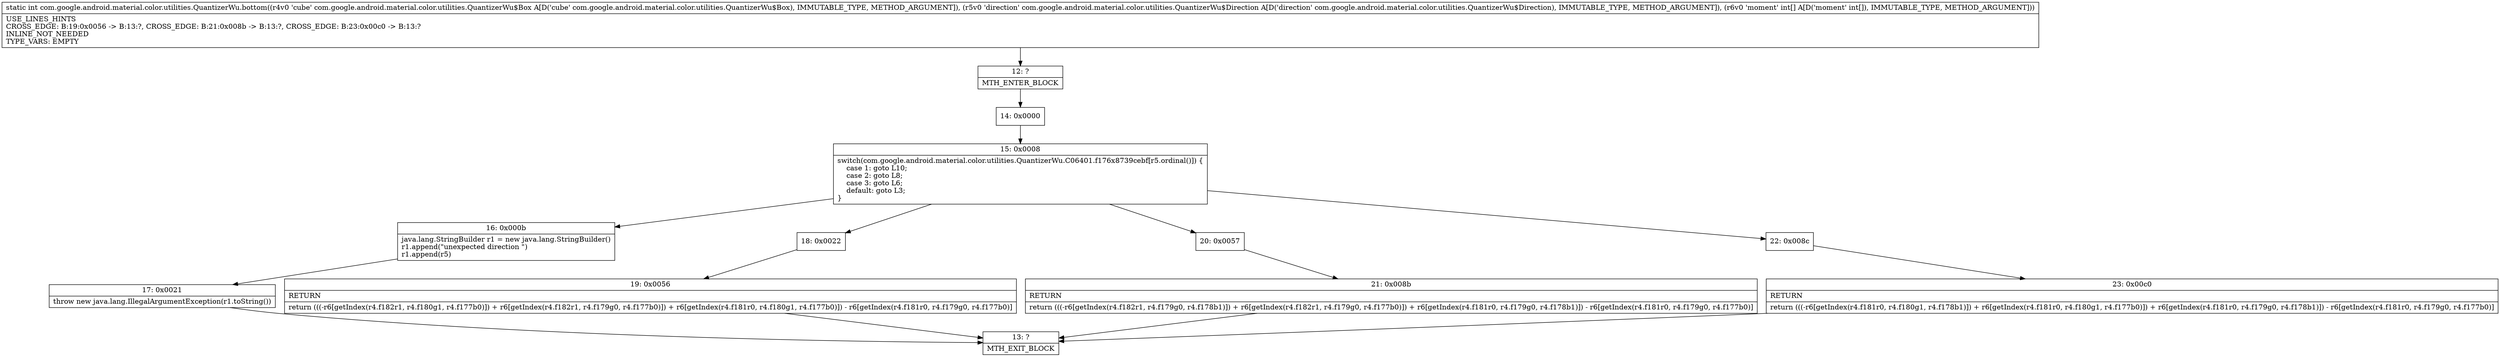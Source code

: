 digraph "CFG forcom.google.android.material.color.utilities.QuantizerWu.bottom(Lcom\/google\/android\/material\/color\/utilities\/QuantizerWu$Box;Lcom\/google\/android\/material\/color\/utilities\/QuantizerWu$Direction;[I)I" {
Node_12 [shape=record,label="{12\:\ ?|MTH_ENTER_BLOCK\l}"];
Node_14 [shape=record,label="{14\:\ 0x0000}"];
Node_15 [shape=record,label="{15\:\ 0x0008|switch(com.google.android.material.color.utilities.QuantizerWu.C06401.f176x8739cebf[r5.ordinal()]) \{\l    case 1: goto L10;\l    case 2: goto L8;\l    case 3: goto L6;\l    default: goto L3;\l\}\l}"];
Node_16 [shape=record,label="{16\:\ 0x000b|java.lang.StringBuilder r1 = new java.lang.StringBuilder()\lr1.append(\"unexpected direction \")\lr1.append(r5)\l}"];
Node_17 [shape=record,label="{17\:\ 0x0021|throw new java.lang.IllegalArgumentException(r1.toString())\l}"];
Node_13 [shape=record,label="{13\:\ ?|MTH_EXIT_BLOCK\l}"];
Node_18 [shape=record,label="{18\:\ 0x0022}"];
Node_19 [shape=record,label="{19\:\ 0x0056|RETURN\l|return (((\-r6[getIndex(r4.f182r1, r4.f180g1, r4.f177b0)]) + r6[getIndex(r4.f182r1, r4.f179g0, r4.f177b0)]) + r6[getIndex(r4.f181r0, r4.f180g1, r4.f177b0)]) \- r6[getIndex(r4.f181r0, r4.f179g0, r4.f177b0)]\l}"];
Node_20 [shape=record,label="{20\:\ 0x0057}"];
Node_21 [shape=record,label="{21\:\ 0x008b|RETURN\l|return (((\-r6[getIndex(r4.f182r1, r4.f179g0, r4.f178b1)]) + r6[getIndex(r4.f182r1, r4.f179g0, r4.f177b0)]) + r6[getIndex(r4.f181r0, r4.f179g0, r4.f178b1)]) \- r6[getIndex(r4.f181r0, r4.f179g0, r4.f177b0)]\l}"];
Node_22 [shape=record,label="{22\:\ 0x008c}"];
Node_23 [shape=record,label="{23\:\ 0x00c0|RETURN\l|return (((\-r6[getIndex(r4.f181r0, r4.f180g1, r4.f178b1)]) + r6[getIndex(r4.f181r0, r4.f180g1, r4.f177b0)]) + r6[getIndex(r4.f181r0, r4.f179g0, r4.f178b1)]) \- r6[getIndex(r4.f181r0, r4.f179g0, r4.f177b0)]\l}"];
MethodNode[shape=record,label="{static int com.google.android.material.color.utilities.QuantizerWu.bottom((r4v0 'cube' com.google.android.material.color.utilities.QuantizerWu$Box A[D('cube' com.google.android.material.color.utilities.QuantizerWu$Box), IMMUTABLE_TYPE, METHOD_ARGUMENT]), (r5v0 'direction' com.google.android.material.color.utilities.QuantizerWu$Direction A[D('direction' com.google.android.material.color.utilities.QuantizerWu$Direction), IMMUTABLE_TYPE, METHOD_ARGUMENT]), (r6v0 'moment' int[] A[D('moment' int[]), IMMUTABLE_TYPE, METHOD_ARGUMENT]))  | USE_LINES_HINTS\lCROSS_EDGE: B:19:0x0056 \-\> B:13:?, CROSS_EDGE: B:21:0x008b \-\> B:13:?, CROSS_EDGE: B:23:0x00c0 \-\> B:13:?\lINLINE_NOT_NEEDED\lTYPE_VARS: EMPTY\l}"];
MethodNode -> Node_12;Node_12 -> Node_14;
Node_14 -> Node_15;
Node_15 -> Node_16;
Node_15 -> Node_18;
Node_15 -> Node_20;
Node_15 -> Node_22;
Node_16 -> Node_17;
Node_17 -> Node_13;
Node_18 -> Node_19;
Node_19 -> Node_13;
Node_20 -> Node_21;
Node_21 -> Node_13;
Node_22 -> Node_23;
Node_23 -> Node_13;
}

